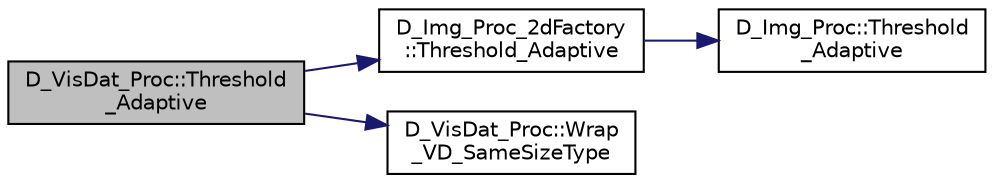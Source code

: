 digraph "D_VisDat_Proc::Threshold_Adaptive"
{
 // LATEX_PDF_SIZE
  edge [fontname="Helvetica",fontsize="10",labelfontname="Helvetica",labelfontsize="10"];
  node [fontname="Helvetica",fontsize="10",shape=record];
  rankdir="LR";
  Node1 [label="D_VisDat_Proc::Threshold\l_Adaptive",height=0.2,width=0.4,color="black", fillcolor="grey75", style="filled", fontcolor="black",tooltip=" "];
  Node1 -> Node2 [color="midnightblue",fontsize="10",style="solid"];
  Node2 [label="D_Img_Proc_2dFactory\l::Threshold_Adaptive",height=0.2,width=0.4,color="black", fillcolor="white", style="filled",URL="$class_d___img___proc__2d_factory.html#a5fa822775b30f7b0c4ffaabccabb6291",tooltip=" "];
  Node2 -> Node3 [color="midnightblue",fontsize="10",style="solid"];
  Node3 [label="D_Img_Proc::Threshold\l_Adaptive",height=0.2,width=0.4,color="black", fillcolor="white", style="filled",URL="$class_d___img___proc.html#a3720493432af42e61bf3bdeb8746d924",tooltip=" "];
  Node1 -> Node4 [color="midnightblue",fontsize="10",style="solid"];
  Node4 [label="D_VisDat_Proc::Wrap\l_VD_SameSizeType",height=0.2,width=0.4,color="black", fillcolor="white", style="filled",URL="$class_d___vis_dat___proc.html#a25807fb990dbe9c2a20fd1ce4ab6bf69",tooltip=" "];
}
